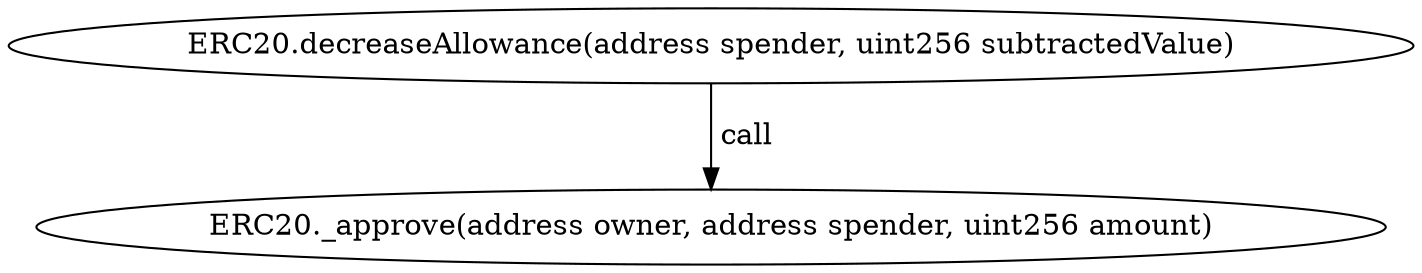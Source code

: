 digraph "" {
	graph [bb="0,0,568.54,124.8"];
	node [label="\N"];
	"ERC20.decreaseAllowance(address spender, uint256 subtractedValue)"	 [height=0.5,
		pos="284.27,106.8",
		width=7.8964];
	"ERC20._approve(address owner, address spender, uint256 amount)"	 [height=0.5,
		pos="284.27,18",
		width=7.5471];
	"ERC20.decreaseAllowance(address spender, uint256 subtractedValue)" -> "ERC20._approve(address owner, address spender, uint256 amount)" [key=call,
	label=" call",
	lp="296.12,62.4",
	pos="e,284.27,36.072 284.27,88.401 284.27,76.295 284.27,60.208 284.27,46.467"];
}
